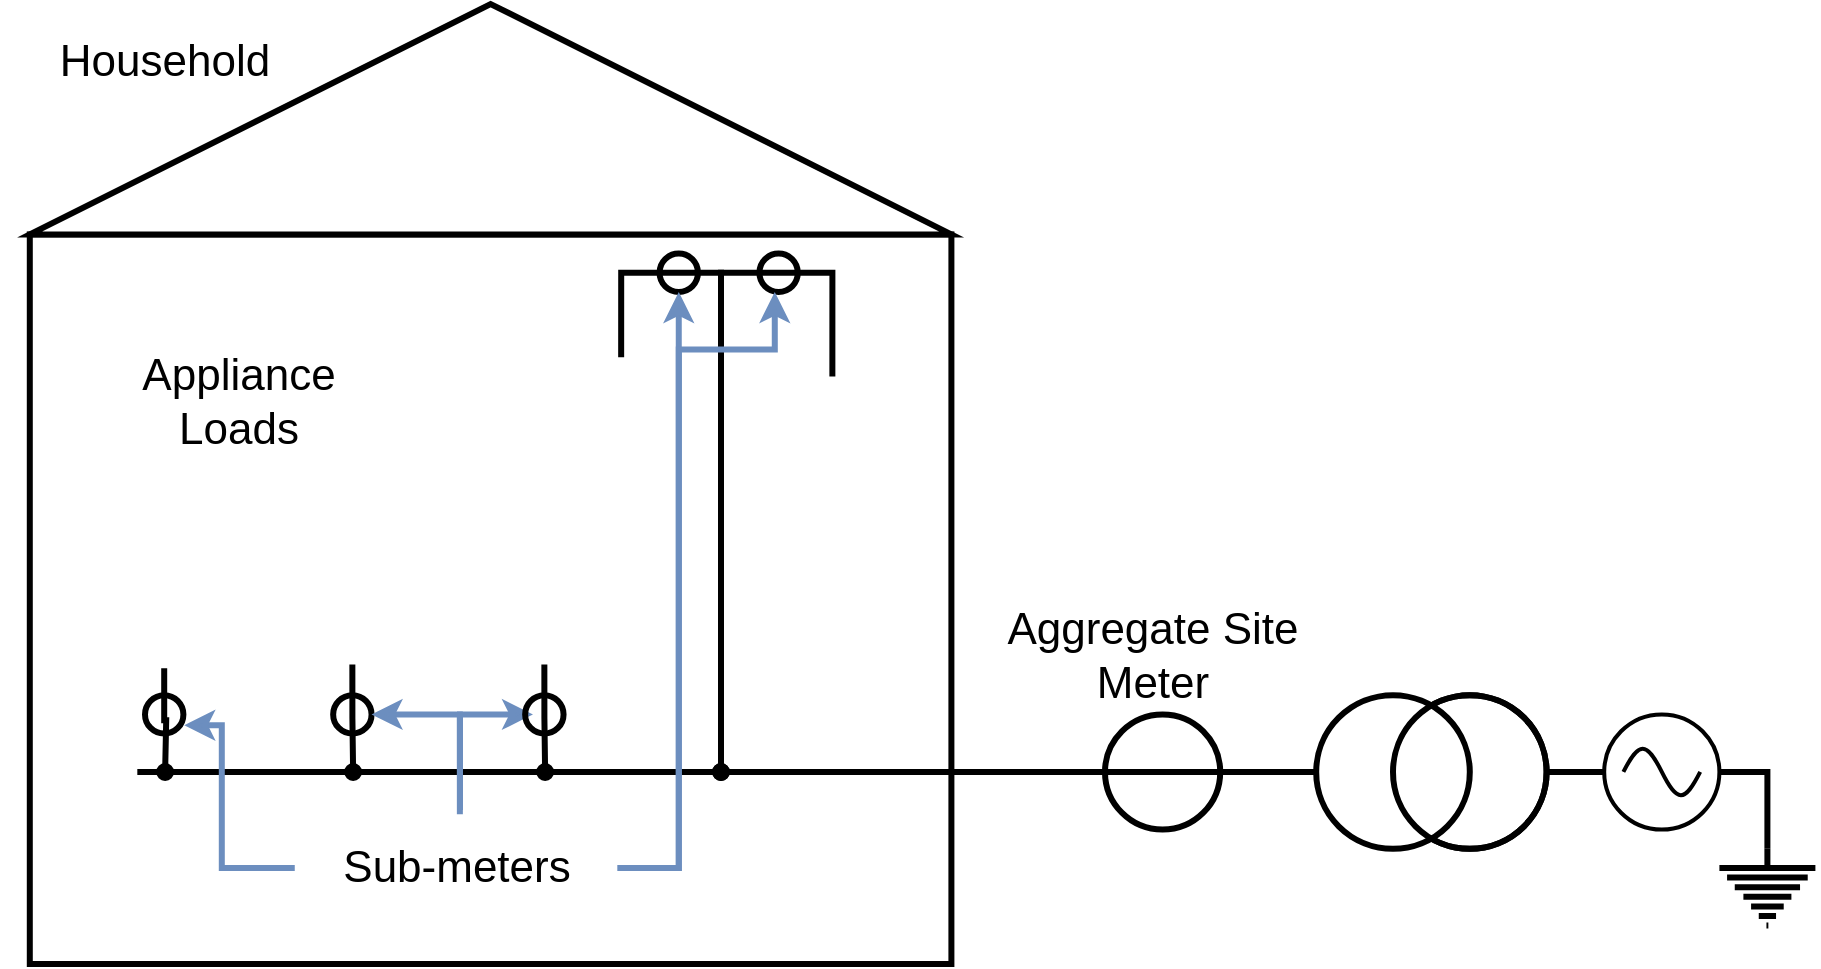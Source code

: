 <mxfile version="20.2.3" type="device"><diagram id="DG4zI-JfdirmqsEEXDW5" name="Page-1"><mxGraphModel dx="3437" dy="1848" grid="1" gridSize="10" guides="1" tooltips="1" connect="1" arrows="1" fold="1" page="1" pageScale="1" pageWidth="850" pageHeight="1100" math="0" shadow="0"><root><mxCell id="0"/><mxCell id="1" parent="0"/><mxCell id="UuYaTyddtSKReHWxt0te-2" value="" style="rounded=0;whiteSpace=wrap;html=1;strokeWidth=3;" vertex="1" parent="1"><mxGeometry x="86.9" y="295.2" width="460.8" height="364.8" as="geometry"/></mxCell><mxCell id="UuYaTyddtSKReHWxt0te-3" value="" style="endArrow=none;html=1;rounded=0;entryX=0.5;entryY=0;entryDx=0;entryDy=0;entryPerimeter=0;strokeWidth=3;" edge="1" parent="1" target="UuYaTyddtSKReHWxt0te-21"><mxGeometry width="50" height="50" relative="1" as="geometry"><mxPoint x="140.66" y="564" as="sourcePoint"/><mxPoint x="605.3" y="564" as="targetPoint"/></mxGeometry></mxCell><mxCell id="UuYaTyddtSKReHWxt0te-10" style="edgeStyle=orthogonalEdgeStyle;rounded=0;orthogonalLoop=1;jettySize=auto;html=1;exitX=0.5;exitY=1;exitDx=0;exitDy=0;endArrow=oval;endFill=1;startArrow=none;strokeWidth=3;" edge="1" parent="1" source="UuYaTyddtSKReHWxt0te-4"><mxGeometry relative="1" as="geometry"><mxPoint x="154.563" y="564" as="targetPoint"/></mxGeometry></mxCell><mxCell id="UuYaTyddtSKReHWxt0te-4" value="" style="shape=image;html=1;verticalAlign=top;verticalLabelPosition=bottom;labelBackgroundColor=#ffffff;imageAspect=0;aspect=fixed;image=https://cdn1.iconfinder.com/data/icons/iconoir-vol-2/24/dishwasher-128.png;strokeWidth=3;" vertex="1" parent="1"><mxGeometry x="106.1" y="416.16" width="96" height="96" as="geometry"/></mxCell><mxCell id="UuYaTyddtSKReHWxt0te-11" style="edgeStyle=orthogonalEdgeStyle;rounded=0;orthogonalLoop=1;jettySize=auto;html=1;exitX=0.5;exitY=1;exitDx=0;exitDy=0;endArrow=oval;endFill=1;startArrow=none;strokeWidth=3;" edge="1" parent="1" source="UuYaTyddtSKReHWxt0te-6"><mxGeometry relative="1" as="geometry"><mxPoint x="248.564" y="564" as="targetPoint"/></mxGeometry></mxCell><mxCell id="UuYaTyddtSKReHWxt0te-6" value="" style="shape=image;html=1;verticalAlign=top;verticalLabelPosition=bottom;labelBackgroundColor=#ffffff;imageAspect=0;aspect=fixed;image=https://cdn1.iconfinder.com/data/icons/electronics-outline-24/24/washing_machine_electrical_appliance_electronics_home_appliance_laundry_machine-128.png;strokeWidth=3;" vertex="1" parent="1"><mxGeometry x="202.1" y="418.08" width="92.16" height="92.16" as="geometry"/></mxCell><mxCell id="UuYaTyddtSKReHWxt0te-12" style="edgeStyle=orthogonalEdgeStyle;rounded=0;orthogonalLoop=1;jettySize=auto;html=1;endArrow=oval;endFill=1;exitX=0.5;exitY=1;exitDx=0;exitDy=0;strokeWidth=3;" edge="1" parent="1" source="UuYaTyddtSKReHWxt0te-8"><mxGeometry relative="1" as="geometry"><mxPoint x="344.564" y="564" as="targetPoint"/></mxGeometry></mxCell><mxCell id="UuYaTyddtSKReHWxt0te-8" value="" style="shape=image;html=1;verticalAlign=top;verticalLabelPosition=bottom;labelBackgroundColor=#ffffff;imageAspect=0;aspect=fixed;image=https://cdn1.iconfinder.com/data/icons/iconoir-vol-2/24/fridge-128.png;strokeWidth=3;" vertex="1" parent="1"><mxGeometry x="286.58" y="395.04" width="115.2" height="115.2" as="geometry"/></mxCell><mxCell id="UuYaTyddtSKReHWxt0te-13" value="" style="triangle;whiteSpace=wrap;html=1;strokeWidth=3;rotation=-90;" vertex="1" parent="1"><mxGeometry x="259.7" y="7.2" width="115.2" height="460.8" as="geometry"/></mxCell><mxCell id="UuYaTyddtSKReHWxt0te-17" style="edgeStyle=orthogonalEdgeStyle;rounded=0;orthogonalLoop=1;jettySize=auto;html=1;endArrow=oval;endFill=1;exitX=1;exitY=0.5;exitDx=0;exitDy=0;strokeWidth=3;" edge="1" parent="1" source="UuYaTyddtSKReHWxt0te-16"><mxGeometry relative="1" as="geometry"><mxPoint x="432.5" y="564" as="targetPoint"/><Array as="points"><mxPoint x="382.58" y="314.4"/><mxPoint x="432.5" y="314.4"/></Array></mxGeometry></mxCell><mxCell id="UuYaTyddtSKReHWxt0te-16" value="" style="shape=image;html=1;verticalAlign=top;verticalLabelPosition=bottom;labelBackgroundColor=#ffffff;imageAspect=0;aspect=fixed;image=https://cdn3.iconfinder.com/data/icons/furniture-4-4/512/furniture_living_room_home_house_offie-04-128.png;strokeWidth=3;" vertex="1" parent="1"><mxGeometry x="259.7" y="295.2" width="122.88" height="122.88" as="geometry"/></mxCell><mxCell id="UuYaTyddtSKReHWxt0te-18" value="" style="shape=image;html=1;verticalAlign=top;verticalLabelPosition=bottom;labelBackgroundColor=#ffffff;imageAspect=0;aspect=fixed;image=https://cdn1.iconfinder.com/data/icons/ui-essential-17/32/UI_Essential_Outline_1_essential-app-ui-creative-idea-lamp-128.png;strokeWidth=3;rotation=-180;" vertex="1" parent="1"><mxGeometry x="451.7" y="366.24" width="72.96" height="72.96" as="geometry"/></mxCell><mxCell id="UuYaTyddtSKReHWxt0te-21" value="" style="verticalLabelPosition=bottom;shadow=0;dashed=0;align=center;html=1;verticalAlign=top;strokeWidth=3;shape=mxgraph.electrical.signal_sources.current_source;rotation=-90;" vertex="1" parent="1"><mxGeometry x="749.3" y="506.4" width="76.8" height="115.2" as="geometry"/></mxCell><mxCell id="UuYaTyddtSKReHWxt0te-25" value="" style="ellipse;whiteSpace=wrap;html=1;aspect=fixed;strokeWidth=3;rotation=90;fillColor=none;" vertex="1" parent="1"><mxGeometry x="238.58" y="525.6" width="19.2" height="19.2" as="geometry"/></mxCell><mxCell id="UuYaTyddtSKReHWxt0te-27" value="" style="ellipse;whiteSpace=wrap;html=1;aspect=fixed;strokeWidth=3;rotation=90;fillColor=none;" vertex="1" parent="1"><mxGeometry x="144.5" y="525.6" width="19.2" height="19.2" as="geometry"/></mxCell><mxCell id="UuYaTyddtSKReHWxt0te-32" style="edgeStyle=orthogonalEdgeStyle;rounded=0;orthogonalLoop=1;jettySize=auto;html=1;endArrow=oval;endFill=1;strokeWidth=3;" edge="1" parent="1" source="UuYaTyddtSKReHWxt0te-18"><mxGeometry relative="1" as="geometry"><mxPoint x="432.5" y="564" as="targetPoint"/><Array as="points"><mxPoint x="488.18" y="314.4"/><mxPoint x="432.5" y="314.4"/></Array></mxGeometry></mxCell><mxCell id="UuYaTyddtSKReHWxt0te-29" value="" style="ellipse;whiteSpace=wrap;html=1;aspect=fixed;strokeWidth=3;rotation=90;fillColor=none;" vertex="1" parent="1"><mxGeometry x="451.7" y="304.8" width="19.2" height="19.2" as="geometry"/></mxCell><mxCell id="UuYaTyddtSKReHWxt0te-33" value="" style="ellipse;whiteSpace=wrap;html=1;aspect=fixed;strokeWidth=3;rotation=90;fillColor=none;" vertex="1" parent="1"><mxGeometry x="401.78" y="304.8" width="19.2" height="19.2" as="geometry"/></mxCell><mxCell id="UuYaTyddtSKReHWxt0te-34" value="" style="ellipse;whiteSpace=wrap;html=1;aspect=fixed;strokeWidth=3;fillColor=none;" vertex="1" parent="1"><mxGeometry x="624.5" y="535.2" width="57.6" height="57.6" as="geometry"/></mxCell><mxCell id="UuYaTyddtSKReHWxt0te-37" value="" style="group;strokeWidth=3;" vertex="1" connectable="0" parent="1"><mxGeometry x="874.1" y="535.2" width="57.6" height="57.6" as="geometry"/></mxCell><mxCell id="UuYaTyddtSKReHWxt0te-35" value="" style="pointerEvents=1;verticalLabelPosition=bottom;shadow=0;dashed=0;align=center;html=1;verticalAlign=top;shape=mxgraph.electrical.waveforms.sine_wave;strokeWidth=2;fillColor=none;" vertex="1" parent="UuYaTyddtSKReHWxt0te-37"><mxGeometry x="9.6" y="13.267" width="38.4" height="31.066" as="geometry"/></mxCell><mxCell id="UuYaTyddtSKReHWxt0te-36" value="" style="ellipse;whiteSpace=wrap;html=1;aspect=fixed;strokeWidth=2;fillColor=none;" vertex="1" parent="UuYaTyddtSKReHWxt0te-37"><mxGeometry width="57.6" height="57.6" as="geometry"/></mxCell><mxCell id="UuYaTyddtSKReHWxt0te-38" style="edgeStyle=orthogonalEdgeStyle;rounded=0;orthogonalLoop=1;jettySize=auto;html=1;exitX=0.5;exitY=1;exitDx=0;exitDy=0;exitPerimeter=0;entryX=0;entryY=0.5;entryDx=0;entryDy=0;endArrow=none;endFill=0;strokeWidth=3;" edge="1" parent="1" source="UuYaTyddtSKReHWxt0te-21" target="UuYaTyddtSKReHWxt0te-36"><mxGeometry relative="1" as="geometry"/></mxCell><mxCell id="UuYaTyddtSKReHWxt0te-39" style="edgeStyle=orthogonalEdgeStyle;rounded=0;orthogonalLoop=1;jettySize=auto;html=1;entryX=1;entryY=0.5;entryDx=0;entryDy=0;endArrow=none;endFill=0;exitX=0.5;exitY=0;exitDx=0;exitDy=0;exitPerimeter=0;strokeWidth=3;" edge="1" parent="1" source="UuYaTyddtSKReHWxt0te-40" target="UuYaTyddtSKReHWxt0te-36"><mxGeometry relative="1" as="geometry"><mxPoint x="1008.5" y="679.2" as="sourcePoint"/><mxPoint x="931.7" y="583.2" as="targetPoint"/><Array as="points"><mxPoint x="956.66" y="564"/></Array></mxGeometry></mxCell><mxCell id="UuYaTyddtSKReHWxt0te-40" value="" style="pointerEvents=1;verticalLabelPosition=bottom;shadow=0;dashed=0;align=center;html=1;verticalAlign=top;shape=mxgraph.electrical.signal_sources.protective_earth;strokeWidth=3;fillColor=none;" vertex="1" parent="1"><mxGeometry x="931.7" y="602.4" width="48.0" height="38.4" as="geometry"/></mxCell><mxCell id="UuYaTyddtSKReHWxt0te-41" value="Aggregate Site Meter" style="text;html=1;strokeColor=none;fillColor=none;align=center;verticalAlign=middle;whiteSpace=wrap;rounded=0;strokeWidth=3;fontSize=22;" vertex="1" parent="1"><mxGeometry x="566.9" y="477.6" width="163.2" height="57.6" as="geometry"/></mxCell><mxCell id="UuYaTyddtSKReHWxt0te-42" value="Sub-meters" style="text;html=1;strokeColor=none;fillColor=none;align=center;verticalAlign=middle;whiteSpace=wrap;rounded=0;strokeWidth=3;fontSize=22;" vertex="1" parent="1"><mxGeometry x="219.38" y="583.2" width="163.2" height="57.6" as="geometry"/></mxCell><mxCell id="UuYaTyddtSKReHWxt0te-44" value="" style="endArrow=classic;html=1;rounded=0;fillColor=#dae8fc;strokeColor=#6C8EBF;edgeStyle=orthogonalEdgeStyle;entryX=0.5;entryY=0;entryDx=0;entryDy=0;strokeWidth=3;" edge="1" parent="1" target="UuYaTyddtSKReHWxt0te-25"><mxGeometry width="50" height="50" relative="1" as="geometry"><mxPoint x="301.94" y="585.12" as="sourcePoint"/><mxPoint x="259.7" y="544.8" as="targetPoint"/><Array as="points"><mxPoint x="301.94" y="535.2"/></Array></mxGeometry></mxCell><mxCell id="UuYaTyddtSKReHWxt0te-45" value="" style="endArrow=classic;html=1;rounded=0;fillColor=#dae8fc;strokeColor=#6C8EBF;entryX=0.781;entryY=-0.023;entryDx=0;entryDy=0;entryPerimeter=0;exitX=0;exitY=0.5;exitDx=0;exitDy=0;edgeStyle=orthogonalEdgeStyle;strokeWidth=3;" edge="1" parent="1" source="UuYaTyddtSKReHWxt0te-42" target="UuYaTyddtSKReHWxt0te-27"><mxGeometry width="50" height="50" relative="1" as="geometry"><mxPoint x="298.1" y="602.4" as="sourcePoint"/><mxPoint x="278.9" y="564" as="targetPoint"/><Array as="points"><mxPoint x="182.9" y="612"/><mxPoint x="182.9" y="540.96"/></Array></mxGeometry></mxCell><mxCell id="UuYaTyddtSKReHWxt0te-46" value="" style="endArrow=classic;html=1;rounded=0;exitX=1;exitY=0.5;exitDx=0;exitDy=0;fillColor=#dae8fc;strokeColor=#6C8EBF;entryX=1;entryY=0.5;entryDx=0;entryDy=0;edgeStyle=orthogonalEdgeStyle;strokeWidth=3;" edge="1" parent="1" source="UuYaTyddtSKReHWxt0te-42" target="UuYaTyddtSKReHWxt0te-33"><mxGeometry width="50" height="50" relative="1" as="geometry"><mxPoint x="338.132" y="603.494" as="sourcePoint"/><mxPoint x="355.7" y="564" as="targetPoint"/><Array as="points"><mxPoint x="411.38" y="612"/></Array></mxGeometry></mxCell><mxCell id="UuYaTyddtSKReHWxt0te-48" value="" style="endArrow=classic;html=1;rounded=0;fillColor=#dae8fc;strokeColor=#6C8EBF;edgeStyle=orthogonalEdgeStyle;strokeWidth=3;" edge="1" parent="1"><mxGeometry width="50" height="50" relative="1" as="geometry"><mxPoint x="302" y="580" as="sourcePoint"/><mxPoint x="338.5" y="535.2" as="targetPoint"/><Array as="points"><mxPoint x="302" y="583"/><mxPoint x="302" y="535"/></Array></mxGeometry></mxCell><mxCell id="UuYaTyddtSKReHWxt0te-49" value="Appliance Loads" style="text;html=1;strokeColor=none;fillColor=none;align=center;verticalAlign=middle;whiteSpace=wrap;rounded=0;strokeWidth=3;fontSize=22;" vertex="1" parent="1"><mxGeometry x="110" y="350" width="163.2" height="57.6" as="geometry"/></mxCell><mxCell id="UuYaTyddtSKReHWxt0te-50" value="Household" style="text;html=1;strokeColor=none;fillColor=none;align=center;verticalAlign=middle;whiteSpace=wrap;rounded=0;strokeWidth=3;fontSize=22;" vertex="1" parent="1"><mxGeometry x="72.5" y="180" width="163.2" height="57.6" as="geometry"/></mxCell><mxCell id="UuYaTyddtSKReHWxt0te-51" value="" style="endArrow=classic;html=1;rounded=0;exitX=1;exitY=0.5;exitDx=0;exitDy=0;fillColor=#dae8fc;strokeColor=#6C8EBF;entryX=1;entryY=0.5;entryDx=0;entryDy=0;edgeStyle=orthogonalEdgeStyle;strokeWidth=3;" edge="1" parent="1"><mxGeometry width="50" height="50" relative="1" as="geometry"><mxPoint x="380.66" y="612" as="sourcePoint"/><mxPoint x="459.38" y="324.0" as="targetPoint"/><Array as="points"><mxPoint x="411.38" y="612"/><mxPoint x="411.38" y="352.8"/><mxPoint x="459.38" y="352.8"/></Array></mxGeometry></mxCell><mxCell id="UuYaTyddtSKReHWxt0te-14" value="" style="ellipse;whiteSpace=wrap;html=1;aspect=fixed;strokeWidth=3;rotation=90;fillColor=none;" vertex="1" parent="1"><mxGeometry x="334.58" y="525.6" width="19.2" height="19.2" as="geometry"/></mxCell></root></mxGraphModel></diagram></mxfile>